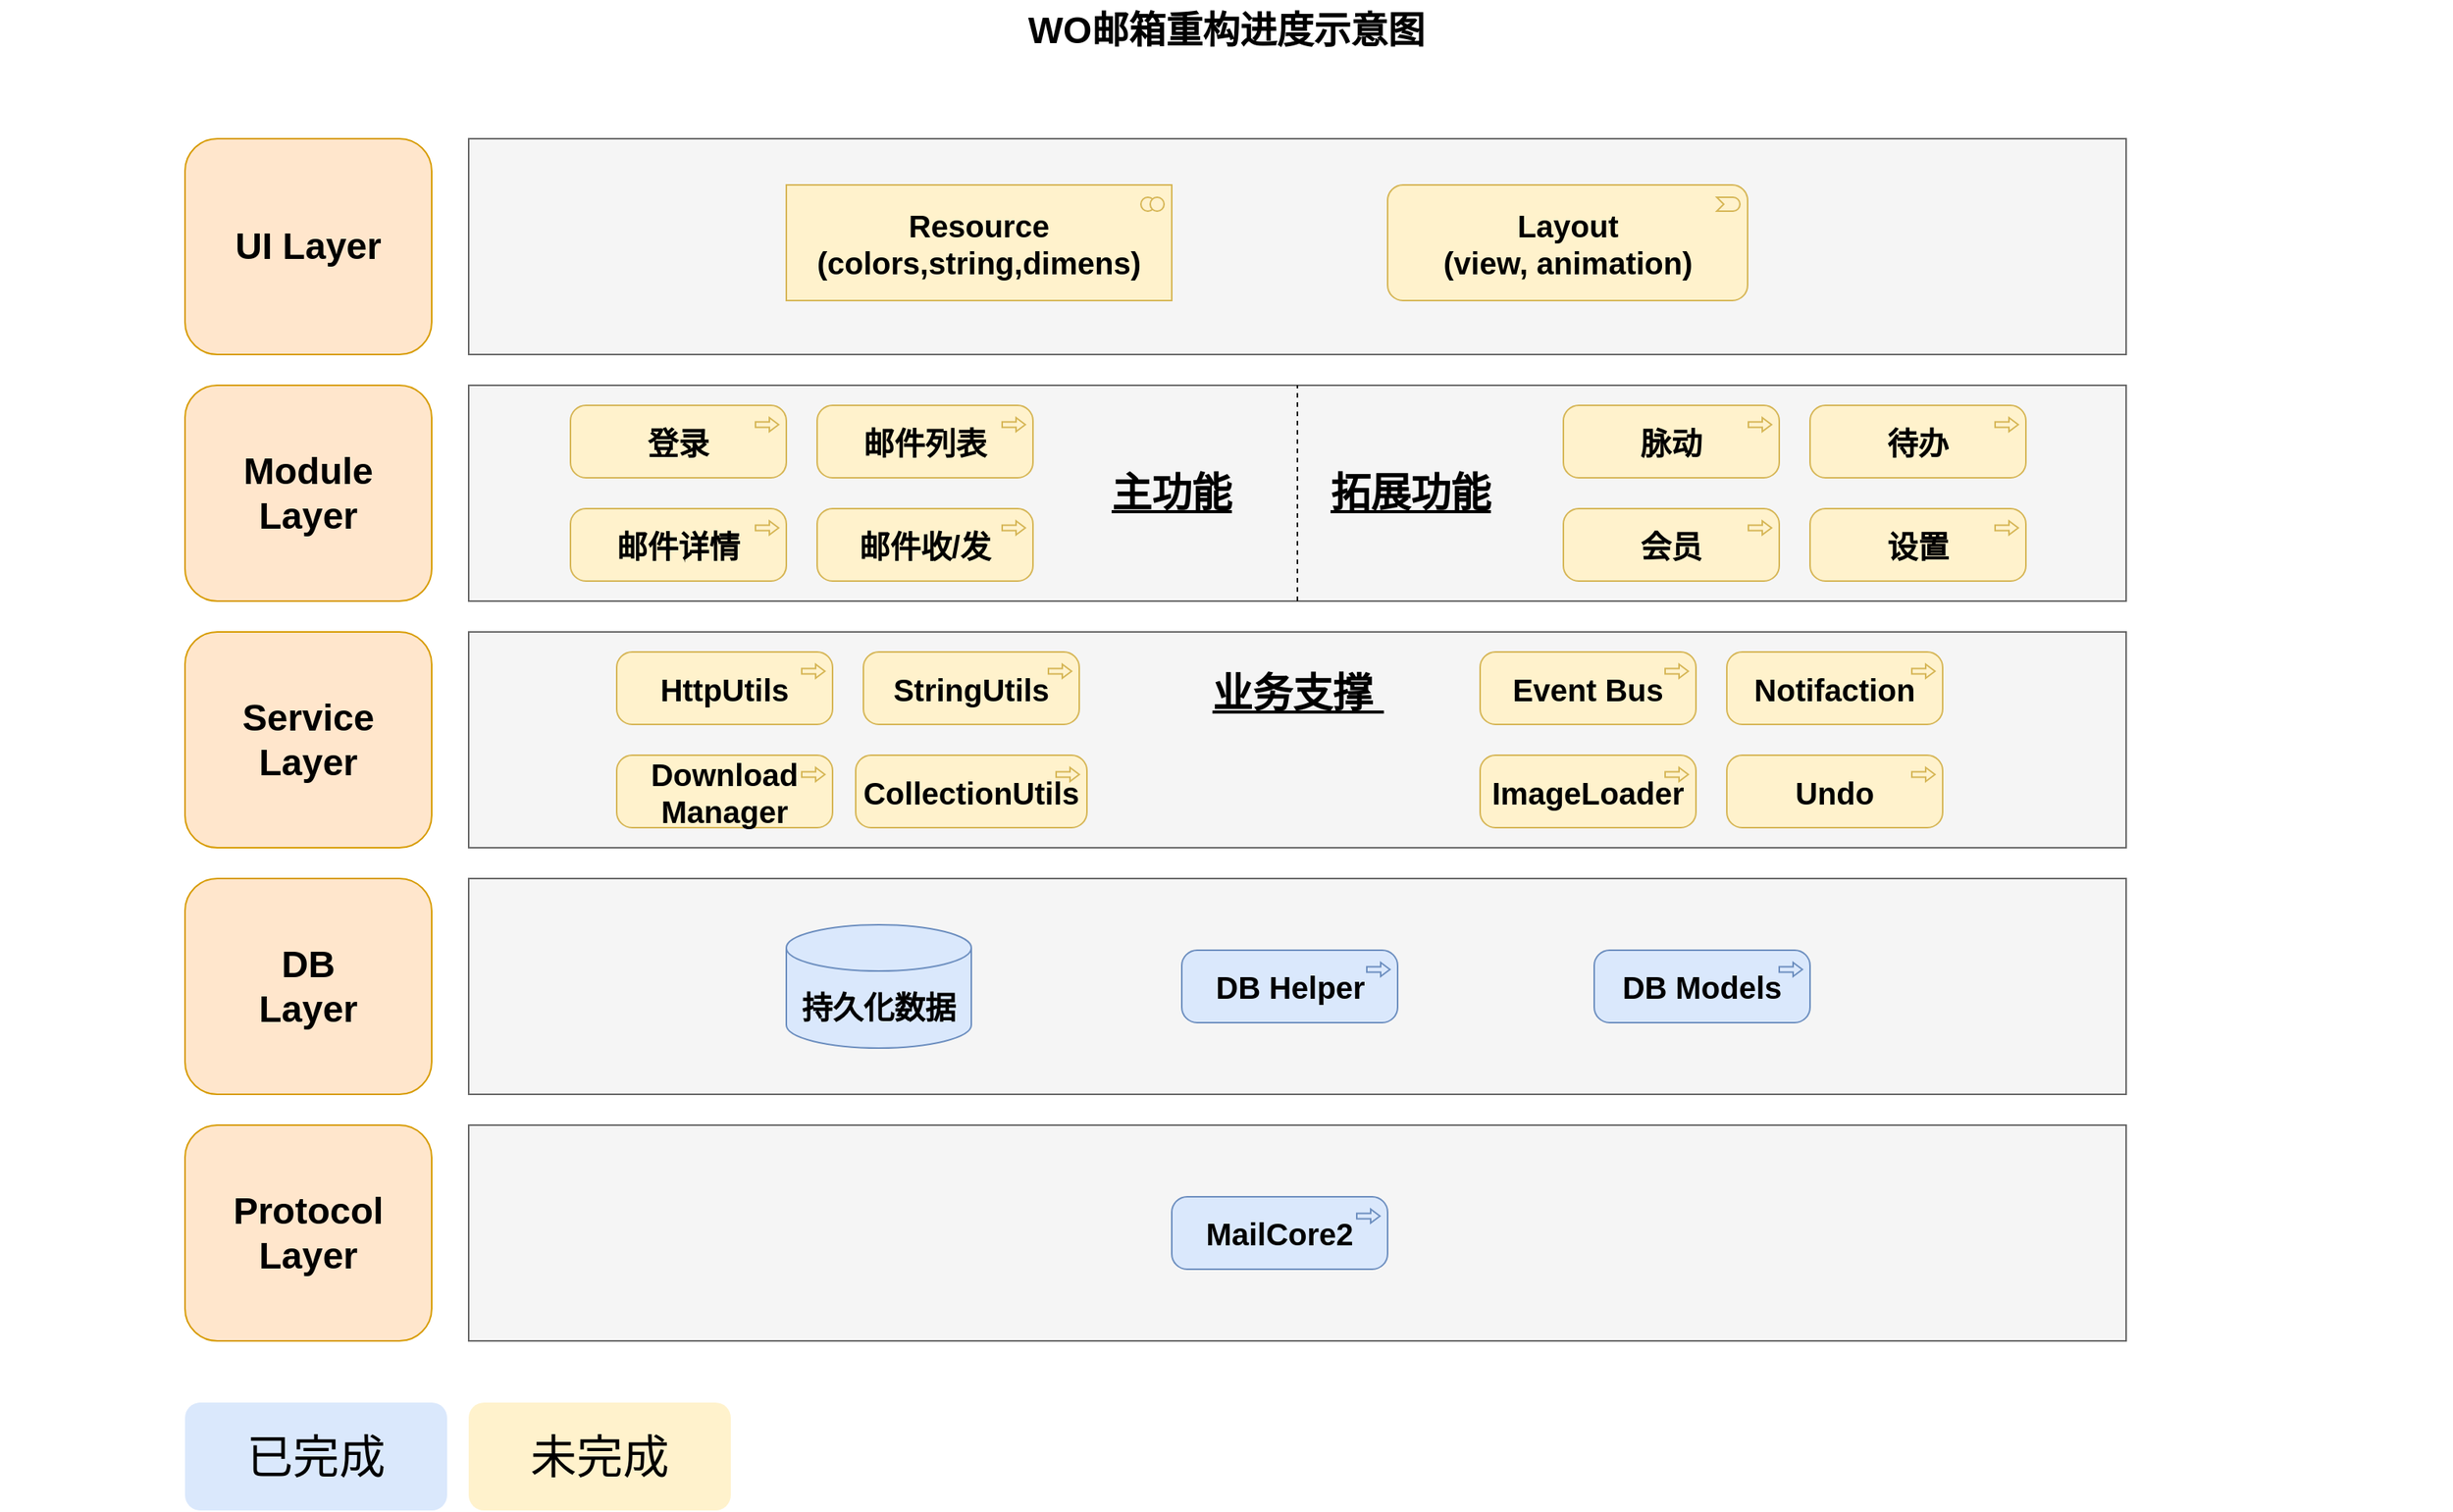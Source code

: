 <mxfile version="14.8.4" type="github">
  <diagram id="6I0OCvxSQrVGMHxT2VVA" name="Page-1">
    <mxGraphModel dx="2818" dy="1248" grid="1" gridSize="10" guides="1" tooltips="1" connect="1" arrows="1" fold="1" page="1" pageScale="1" pageWidth="850" pageHeight="1100" math="0" shadow="0">
      <root>
        <mxCell id="0" />
        <mxCell id="1" parent="0" />
        <mxCell id="dKdSaXE48SgPbhcamS2K-32" value="" style="whiteSpace=wrap;html=1;strokeWidth=1;fontSize=14;fillColor=#f5f5f5;strokeColor=#666666;fontColor=#333333;" parent="1" vertex="1">
          <mxGeometry x="184" y="330" width="1075" height="140" as="geometry" />
        </mxCell>
        <mxCell id="dKdSaXE48SgPbhcamS2K-55" value="&lt;span style=&quot;font-size: 20px&quot;&gt;&lt;b&gt;Resource&lt;br&gt;(colors,string,dimens)&lt;br&gt;&lt;/b&gt;&lt;/span&gt;" style="html=1;whiteSpace=wrap;fillColor=#fff2cc;shape=mxgraph.archimate3.application;appType=collab;archiType=square;fontSize=14;strokeColor=#d6b656;" parent="1" vertex="1">
          <mxGeometry x="390" y="360" width="250" height="75" as="geometry" />
        </mxCell>
        <mxCell id="dKdSaXE48SgPbhcamS2K-56" value="&lt;b style=&quot;font-size: 20px&quot;&gt;Layout&lt;/b&gt;&lt;br&gt;&lt;b style=&quot;font-size: 20px&quot;&gt;(view,&lt;/b&gt;&lt;span style=&quot;font-size: 20px&quot;&gt;&lt;b&gt;&amp;nbsp;animation&lt;/b&gt;&lt;/span&gt;&lt;b style=&quot;font-size: 20px&quot;&gt;)&lt;/b&gt;" style="html=1;whiteSpace=wrap;fillColor=#fff2cc;shape=mxgraph.archimate3.application;appType=event;archiType=rounded;fontSize=14;strokeColor=#d6b656;" parent="1" vertex="1">
          <mxGeometry x="780" y="360" width="233.5" height="75" as="geometry" />
        </mxCell>
        <mxCell id="dKdSaXE48SgPbhcamS2K-63" value="WO邮箱重构进度示意图" style="text;strokeColor=none;fillColor=none;html=1;fontSize=24;fontStyle=1;verticalAlign=middle;align=center;" parent="1" vertex="1">
          <mxGeometry x="-120" y="240" width="1590" height="40" as="geometry" />
        </mxCell>
        <mxCell id="cl8Z3sEJqAl9VQbPJkPf-1" value="" style="whiteSpace=wrap;html=1;strokeWidth=1;fontSize=14;fillColor=#f5f5f5;strokeColor=#666666;fontColor=#333333;" parent="1" vertex="1">
          <mxGeometry x="184" y="490" width="1075" height="140" as="geometry" />
        </mxCell>
        <mxCell id="cl8Z3sEJqAl9VQbPJkPf-2" value="" style="whiteSpace=wrap;html=1;strokeWidth=1;fontSize=14;fillColor=#f5f5f5;strokeColor=#666666;fontColor=#333333;" parent="1" vertex="1">
          <mxGeometry x="184" y="650" width="1075" height="140" as="geometry" />
        </mxCell>
        <mxCell id="cl8Z3sEJqAl9VQbPJkPf-3" value="" style="whiteSpace=wrap;html=1;strokeWidth=1;fontSize=14;fillColor=#f5f5f5;strokeColor=#666666;fontColor=#333333;" parent="1" vertex="1">
          <mxGeometry x="184" y="810" width="1075" height="140" as="geometry" />
        </mxCell>
        <mxCell id="cl8Z3sEJqAl9VQbPJkPf-4" value="" style="whiteSpace=wrap;html=1;strokeWidth=1;fontSize=14;fillColor=#f5f5f5;strokeColor=#666666;fontColor=#333333;" parent="1" vertex="1">
          <mxGeometry x="184" y="970" width="1075" height="140" as="geometry" />
        </mxCell>
        <mxCell id="cl8Z3sEJqAl9VQbPJkPf-7" value="&lt;font size=&quot;1&quot;&gt;&lt;b style=&quot;font-size: 24px&quot;&gt;UI Layer&lt;br&gt;&lt;/b&gt;&lt;/font&gt;" style="rounded=1;whiteSpace=wrap;html=1;fillColor=#ffe6cc;strokeColor=#d79b00;" parent="1" vertex="1">
          <mxGeometry y="330" width="160" height="140" as="geometry" />
        </mxCell>
        <mxCell id="cl8Z3sEJqAl9VQbPJkPf-8" value="&lt;font size=&quot;1&quot;&gt;&lt;b style=&quot;font-size: 24px&quot;&gt;Module &lt;br&gt;Layer&lt;br&gt;&lt;/b&gt;&lt;/font&gt;" style="rounded=1;whiteSpace=wrap;html=1;fillColor=#ffe6cc;strokeColor=#d79b00;" parent="1" vertex="1">
          <mxGeometry y="490" width="160" height="140" as="geometry" />
        </mxCell>
        <mxCell id="cl8Z3sEJqAl9VQbPJkPf-9" value="&lt;font size=&quot;1&quot;&gt;&lt;b style=&quot;font-size: 24px&quot;&gt;Service&lt;br&gt;Layer&lt;br&gt;&lt;/b&gt;&lt;/font&gt;" style="rounded=1;whiteSpace=wrap;html=1;fillColor=#ffe6cc;strokeColor=#d79b00;" parent="1" vertex="1">
          <mxGeometry y="650" width="160" height="140" as="geometry" />
        </mxCell>
        <mxCell id="cl8Z3sEJqAl9VQbPJkPf-10" value="&lt;font size=&quot;1&quot;&gt;&lt;b style=&quot;font-size: 24px&quot;&gt;DB&lt;br&gt;Layer&lt;br&gt;&lt;/b&gt;&lt;/font&gt;" style="rounded=1;whiteSpace=wrap;html=1;fillColor=#ffe6cc;strokeColor=#d79b00;" parent="1" vertex="1">
          <mxGeometry y="810" width="160" height="140" as="geometry" />
        </mxCell>
        <mxCell id="cl8Z3sEJqAl9VQbPJkPf-11" value="&lt;span style=&quot;font-size: 24px&quot;&gt;&lt;b&gt;Protocol&lt;br&gt;Layer&lt;br&gt;&lt;/b&gt;&lt;/span&gt;" style="rounded=1;whiteSpace=wrap;html=1;fillColor=#ffe6cc;strokeColor=#d79b00;" parent="1" vertex="1">
          <mxGeometry y="970" width="160" height="140" as="geometry" />
        </mxCell>
        <mxCell id="cl8Z3sEJqAl9VQbPJkPf-14" value="&lt;span style=&quot;font-size: 20px&quot;&gt;&lt;b&gt;登录&lt;/b&gt;&lt;/span&gt;" style="html=1;whiteSpace=wrap;fillColor=#fff2cc;shape=mxgraph.archimate3.application;appType=proc;archiType=rounded;fontSize=14;strokeColor=#d6b656;" parent="1" vertex="1">
          <mxGeometry x="250" y="503" width="140" height="47" as="geometry" />
        </mxCell>
        <mxCell id="cl8Z3sEJqAl9VQbPJkPf-15" value="&lt;span style=&quot;font-size: 20px&quot;&gt;&lt;b&gt;邮件列表&lt;/b&gt;&lt;/span&gt;" style="html=1;whiteSpace=wrap;fillColor=#fff2cc;shape=mxgraph.archimate3.application;appType=proc;archiType=rounded;fontSize=14;strokeColor=#d6b656;" parent="1" vertex="1">
          <mxGeometry x="410" y="503" width="140" height="47" as="geometry" />
        </mxCell>
        <mxCell id="cl8Z3sEJqAl9VQbPJkPf-16" value="&lt;span style=&quot;font-size: 20px&quot;&gt;&lt;b&gt;邮件详情&lt;/b&gt;&lt;/span&gt;" style="html=1;whiteSpace=wrap;fillColor=#fff2cc;shape=mxgraph.archimate3.application;appType=proc;archiType=rounded;fontSize=14;strokeColor=#d6b656;" parent="1" vertex="1">
          <mxGeometry x="250" y="570" width="140" height="47" as="geometry" />
        </mxCell>
        <mxCell id="cl8Z3sEJqAl9VQbPJkPf-17" value="&lt;span style=&quot;font-size: 20px&quot;&gt;&lt;b&gt;邮件收/发&lt;/b&gt;&lt;/span&gt;" style="html=1;whiteSpace=wrap;fillColor=#fff2cc;shape=mxgraph.archimate3.application;appType=proc;archiType=rounded;fontSize=14;strokeColor=#d6b656;" parent="1" vertex="1">
          <mxGeometry x="410" y="570" width="140" height="47" as="geometry" />
        </mxCell>
        <mxCell id="cl8Z3sEJqAl9VQbPJkPf-18" value="&lt;u&gt;主功能&lt;/u&gt;" style="text;html=1;strokeColor=none;fillColor=none;align=center;verticalAlign=middle;whiteSpace=wrap;rounded=0;fontSize=26;fontStyle=1" parent="1" vertex="1">
          <mxGeometry x="560" y="550" width="160" height="20" as="geometry" />
        </mxCell>
        <mxCell id="cl8Z3sEJqAl9VQbPJkPf-20" value="" style="endArrow=none;dashed=1;html=1;fontSize=26;entryX=0.5;entryY=0;entryDx=0;entryDy=0;exitX=0.5;exitY=1;exitDx=0;exitDy=0;" parent="1" source="cl8Z3sEJqAl9VQbPJkPf-1" target="cl8Z3sEJqAl9VQbPJkPf-1" edge="1">
          <mxGeometry width="50" height="50" relative="1" as="geometry">
            <mxPoint x="1340" y="510" as="sourcePoint" />
            <mxPoint x="1350" y="580" as="targetPoint" />
          </mxGeometry>
        </mxCell>
        <mxCell id="cl8Z3sEJqAl9VQbPJkPf-21" value="&lt;span style=&quot;font-size: 20px&quot;&gt;&lt;b&gt;脉动&lt;/b&gt;&lt;/span&gt;" style="html=1;whiteSpace=wrap;fillColor=#fff2cc;shape=mxgraph.archimate3.application;appType=proc;archiType=rounded;fontSize=14;strokeColor=#d6b656;" parent="1" vertex="1">
          <mxGeometry x="894" y="503" width="140" height="47" as="geometry" />
        </mxCell>
        <mxCell id="cl8Z3sEJqAl9VQbPJkPf-22" value="&lt;span style=&quot;font-size: 20px&quot;&gt;&lt;b&gt;待办&lt;/b&gt;&lt;/span&gt;" style="html=1;whiteSpace=wrap;fillColor=#fff2cc;shape=mxgraph.archimate3.application;appType=proc;archiType=rounded;fontSize=14;strokeColor=#d6b656;" parent="1" vertex="1">
          <mxGeometry x="1054" y="503" width="140" height="47" as="geometry" />
        </mxCell>
        <mxCell id="cl8Z3sEJqAl9VQbPJkPf-23" value="&lt;span style=&quot;font-size: 20px&quot;&gt;&lt;b&gt;会员&lt;/b&gt;&lt;/span&gt;" style="html=1;whiteSpace=wrap;fillColor=#fff2cc;shape=mxgraph.archimate3.application;appType=proc;archiType=rounded;fontSize=14;strokeColor=#d6b656;" parent="1" vertex="1">
          <mxGeometry x="894" y="570" width="140" height="47" as="geometry" />
        </mxCell>
        <mxCell id="cl8Z3sEJqAl9VQbPJkPf-24" value="&lt;span style=&quot;font-size: 20px&quot;&gt;&lt;b&gt;设置&lt;/b&gt;&lt;/span&gt;" style="html=1;whiteSpace=wrap;fillColor=#fff2cc;shape=mxgraph.archimate3.application;appType=proc;archiType=rounded;fontSize=14;strokeColor=#d6b656;" parent="1" vertex="1">
          <mxGeometry x="1054" y="570" width="140" height="47" as="geometry" />
        </mxCell>
        <mxCell id="cl8Z3sEJqAl9VQbPJkPf-25" value="&lt;u&gt;拓展功能&lt;/u&gt;" style="text;html=1;strokeColor=none;fillColor=none;align=center;verticalAlign=middle;whiteSpace=wrap;rounded=0;fontSize=26;fontStyle=1" parent="1" vertex="1">
          <mxGeometry x="720" y="550" width="150" height="20" as="geometry" />
        </mxCell>
        <mxCell id="cl8Z3sEJqAl9VQbPJkPf-33" value="&lt;span style=&quot;font-size: 20px&quot;&gt;&lt;b&gt;HttpUtils&lt;/b&gt;&lt;/span&gt;" style="html=1;whiteSpace=wrap;fillColor=#fff2cc;shape=mxgraph.archimate3.application;appType=proc;archiType=rounded;fontSize=14;strokeColor=#d6b656;" parent="1" vertex="1">
          <mxGeometry x="280" y="663" width="140" height="47" as="geometry" />
        </mxCell>
        <mxCell id="cl8Z3sEJqAl9VQbPJkPf-34" value="&lt;span style=&quot;font-size: 20px&quot;&gt;&lt;b&gt;StringUtils&lt;/b&gt;&lt;/span&gt;" style="html=1;whiteSpace=wrap;fillColor=#fff2cc;shape=mxgraph.archimate3.application;appType=proc;archiType=rounded;fontSize=14;strokeColor=#d6b656;" parent="1" vertex="1">
          <mxGeometry x="440" y="663" width="140" height="47" as="geometry" />
        </mxCell>
        <mxCell id="cl8Z3sEJqAl9VQbPJkPf-35" value="&lt;span style=&quot;font-size: 20px&quot;&gt;&lt;b&gt;Download&lt;br&gt;Manager&lt;/b&gt;&lt;/span&gt;" style="html=1;whiteSpace=wrap;fillColor=#fff2cc;shape=mxgraph.archimate3.application;appType=proc;archiType=rounded;fontSize=14;strokeColor=#d6b656;" parent="1" vertex="1">
          <mxGeometry x="280" y="730" width="140" height="47" as="geometry" />
        </mxCell>
        <mxCell id="cl8Z3sEJqAl9VQbPJkPf-36" value="&lt;span style=&quot;font-size: 20px&quot;&gt;&lt;b&gt;Undo&lt;/b&gt;&lt;/span&gt;" style="html=1;whiteSpace=wrap;fillColor=#fff2cc;shape=mxgraph.archimate3.application;appType=proc;archiType=rounded;fontSize=14;strokeColor=#d6b656;" parent="1" vertex="1">
          <mxGeometry x="1000" y="730" width="140" height="47" as="geometry" />
        </mxCell>
        <mxCell id="cl8Z3sEJqAl9VQbPJkPf-37" value="&lt;span style=&quot;font-size: 20px&quot;&gt;&lt;b&gt;CollectionUtils&lt;/b&gt;&lt;/span&gt;" style="html=1;whiteSpace=wrap;fillColor=#fff2cc;shape=mxgraph.archimate3.application;appType=proc;archiType=rounded;fontSize=14;strokeColor=#d6b656;" parent="1" vertex="1">
          <mxGeometry x="435" y="730" width="150" height="47" as="geometry" />
        </mxCell>
        <mxCell id="cl8Z3sEJqAl9VQbPJkPf-38" value="&lt;span style=&quot;font-size: 20px&quot;&gt;&lt;b&gt;Event Bus&lt;/b&gt;&lt;/span&gt;" style="html=1;whiteSpace=wrap;fillColor=#fff2cc;shape=mxgraph.archimate3.application;appType=proc;archiType=rounded;fontSize=14;strokeColor=#d6b656;" parent="1" vertex="1">
          <mxGeometry x="840" y="663" width="140" height="47" as="geometry" />
        </mxCell>
        <mxCell id="cl8Z3sEJqAl9VQbPJkPf-39" value="&lt;span style=&quot;font-size: 20px&quot;&gt;&lt;b&gt;Notifaction&lt;/b&gt;&lt;/span&gt;" style="html=1;whiteSpace=wrap;fillColor=#fff2cc;shape=mxgraph.archimate3.application;appType=proc;archiType=rounded;fontSize=14;strokeColor=#d6b656;" parent="1" vertex="1">
          <mxGeometry x="1000" y="663" width="140" height="47" as="geometry" />
        </mxCell>
        <mxCell id="cl8Z3sEJqAl9VQbPJkPf-40" value="&lt;span style=&quot;font-size: 20px&quot;&gt;&lt;b&gt;ImageLoader&lt;/b&gt;&lt;/span&gt;" style="html=1;whiteSpace=wrap;fillColor=#fff2cc;shape=mxgraph.archimate3.application;appType=proc;archiType=rounded;fontSize=14;strokeColor=#d6b656;" parent="1" vertex="1">
          <mxGeometry x="840" y="730" width="140" height="47" as="geometry" />
        </mxCell>
        <mxCell id="cl8Z3sEJqAl9VQbPJkPf-44" value="&lt;u&gt;&lt;b&gt;业务支撑&amp;nbsp;&lt;/b&gt;&lt;/u&gt;" style="text;html=1;strokeColor=none;fillColor=none;align=center;verticalAlign=middle;whiteSpace=wrap;rounded=0;fontSize=26;" parent="1" vertex="1">
          <mxGeometry x="656.5" y="680" width="130" height="20" as="geometry" />
        </mxCell>
        <mxCell id="SUgKmpcVSlwXStwDrYSK-1" value="&lt;span style=&quot;font-size: 20px&quot;&gt;&lt;b&gt;持久化数据&lt;/b&gt;&lt;/span&gt;" style="shape=cylinder3;whiteSpace=wrap;html=1;boundedLbl=1;backgroundOutline=1;size=15;fillColor=#dae8fc;strokeColor=#6c8ebf;" parent="1" vertex="1">
          <mxGeometry x="390" y="840" width="120" height="80" as="geometry" />
        </mxCell>
        <mxCell id="SUgKmpcVSlwXStwDrYSK-2" value="&lt;span style=&quot;font-size: 20px&quot;&gt;&lt;b&gt;DB Helper&lt;/b&gt;&lt;/span&gt;" style="html=1;whiteSpace=wrap;fillColor=#dae8fc;shape=mxgraph.archimate3.application;appType=proc;archiType=rounded;fontSize=14;strokeColor=#6c8ebf;" parent="1" vertex="1">
          <mxGeometry x="646.5" y="856.5" width="140" height="47" as="geometry" />
        </mxCell>
        <mxCell id="SUgKmpcVSlwXStwDrYSK-3" value="&lt;span style=&quot;font-size: 20px&quot;&gt;&lt;b&gt;DB Models&lt;/b&gt;&lt;/span&gt;" style="html=1;whiteSpace=wrap;fillColor=#dae8fc;shape=mxgraph.archimate3.application;appType=proc;archiType=rounded;fontSize=14;strokeColor=#6c8ebf;" parent="1" vertex="1">
          <mxGeometry x="914" y="856.5" width="140" height="47" as="geometry" />
        </mxCell>
        <mxCell id="SUgKmpcVSlwXStwDrYSK-4" value="&lt;span style=&quot;font-size: 20px&quot;&gt;&lt;b&gt;MailCore2&lt;/b&gt;&lt;/span&gt;" style="html=1;whiteSpace=wrap;fillColor=#dae8fc;shape=mxgraph.archimate3.application;appType=proc;archiType=rounded;fontSize=14;strokeColor=#6c8ebf;" parent="1" vertex="1">
          <mxGeometry x="640" y="1016.5" width="140" height="47" as="geometry" />
        </mxCell>
        <mxCell id="SUgKmpcVSlwXStwDrYSK-7" value="&lt;font style=&quot;font-size: 30px&quot;&gt;已完成&lt;/font&gt;" style="html=1;whiteSpace=wrap;fillColor=#dae8fc;shape=mxgraph.archimate3.application;appType=proc;archiType=rounded;fontSize=14;strokeColor=none;" parent="1" vertex="1">
          <mxGeometry y="1150" width="170" height="70" as="geometry" />
        </mxCell>
        <mxCell id="SUgKmpcVSlwXStwDrYSK-8" value="&lt;font style=&quot;font-size: 30px&quot;&gt;未完成&lt;/font&gt;" style="html=1;whiteSpace=wrap;fillColor=#fff2cc;shape=mxgraph.archimate3.application;appType=proc;archiType=rounded;fontSize=14;strokeColor=none;" parent="1" vertex="1">
          <mxGeometry x="184" y="1150" width="170" height="70" as="geometry" />
        </mxCell>
      </root>
    </mxGraphModel>
  </diagram>
</mxfile>
